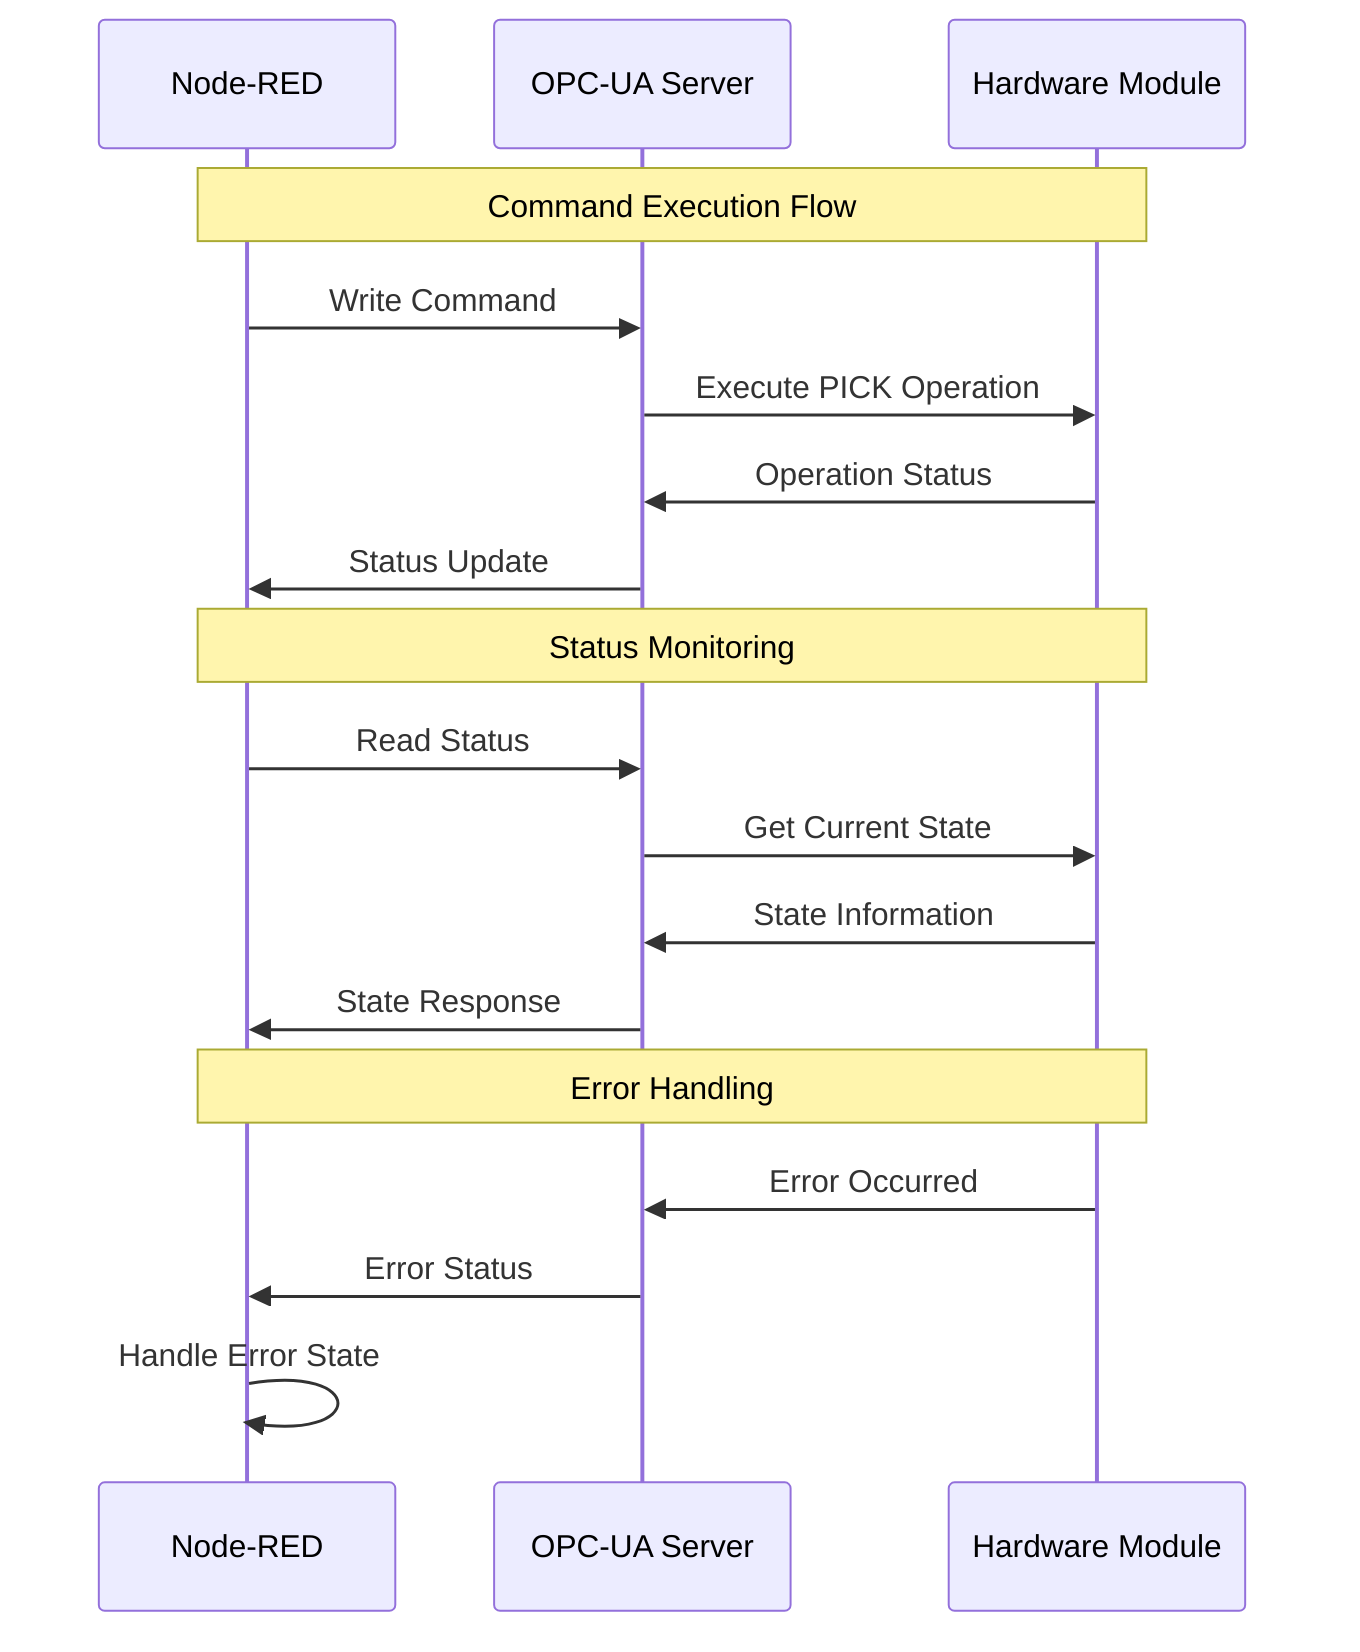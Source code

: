 sequenceDiagram
    participant NR as Node-RED
    participant OPC as OPC-UA Server
    participant HW as Hardware Module

    Note over NR,HW: Command Execution Flow

    NR->>OPC: Write Command
    OPC->>HW: Execute PICK Operation
    HW->>OPC: Operation Status
    OPC->>NR: Status Update

    Note over NR,HW: Status Monitoring

    NR->>OPC: Read Status
    OPC->>HW: Get Current State
    HW->>OPC: State Information
    OPC->>NR: State Response

    Note over NR,HW: Error Handling

    HW->>OPC: Error Occurred
    OPC->>NR: Error Status
    NR->>NR: Handle Error State